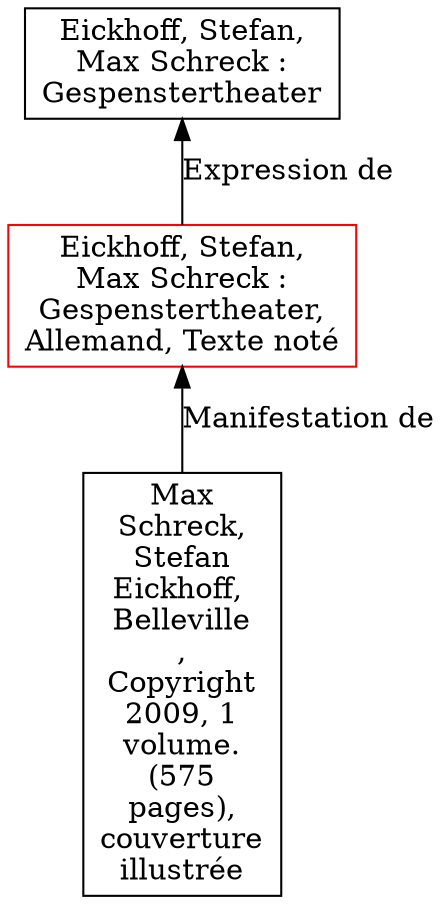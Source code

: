 // Notice UMLRM0133
digraph UMLRM0133 {
	node [align=left shape=rect]
	size="20,20"
	rankdir=BT
	UMLRM0133 [label="Eickhoff, Stefan,
Max Schreck :
Gespenstertheater,
Allemand, Texte noté" color=red]
	UMLRM0132 [label="Eickhoff, Stefan,
Max Schreck :
Gespenstertheater"]
	UMLRM0133 -> UMLRM0132 [label="Expression de"]
	UMLRM0134 [label="Max
Schreck,
Stefan
Eickhoff, 
Belleville
,
Copyright
2009, 1
volume.
(575
pages),
couverture
illustrée"]
	UMLRM0134 -> UMLRM0133 [label="Manifestation de"]
}
